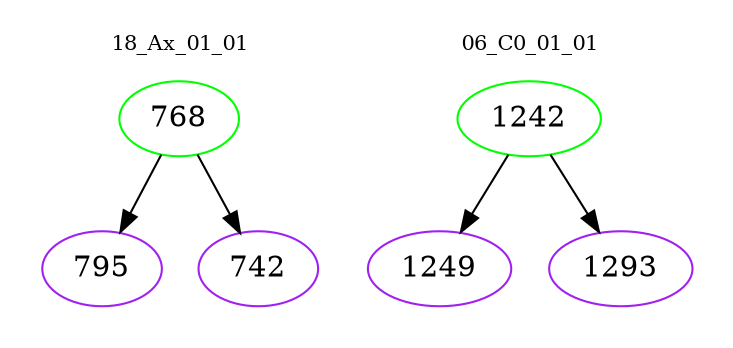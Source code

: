 digraph{
subgraph cluster_0 {
color = white
label = "18_Ax_01_01";
fontsize=10;
T0_768 [label="768", color="green"]
T0_768 -> T0_795 [color="black"]
T0_795 [label="795", color="purple"]
T0_768 -> T0_742 [color="black"]
T0_742 [label="742", color="purple"]
}
subgraph cluster_1 {
color = white
label = "06_C0_01_01";
fontsize=10;
T1_1242 [label="1242", color="green"]
T1_1242 -> T1_1249 [color="black"]
T1_1249 [label="1249", color="purple"]
T1_1242 -> T1_1293 [color="black"]
T1_1293 [label="1293", color="purple"]
}
}
